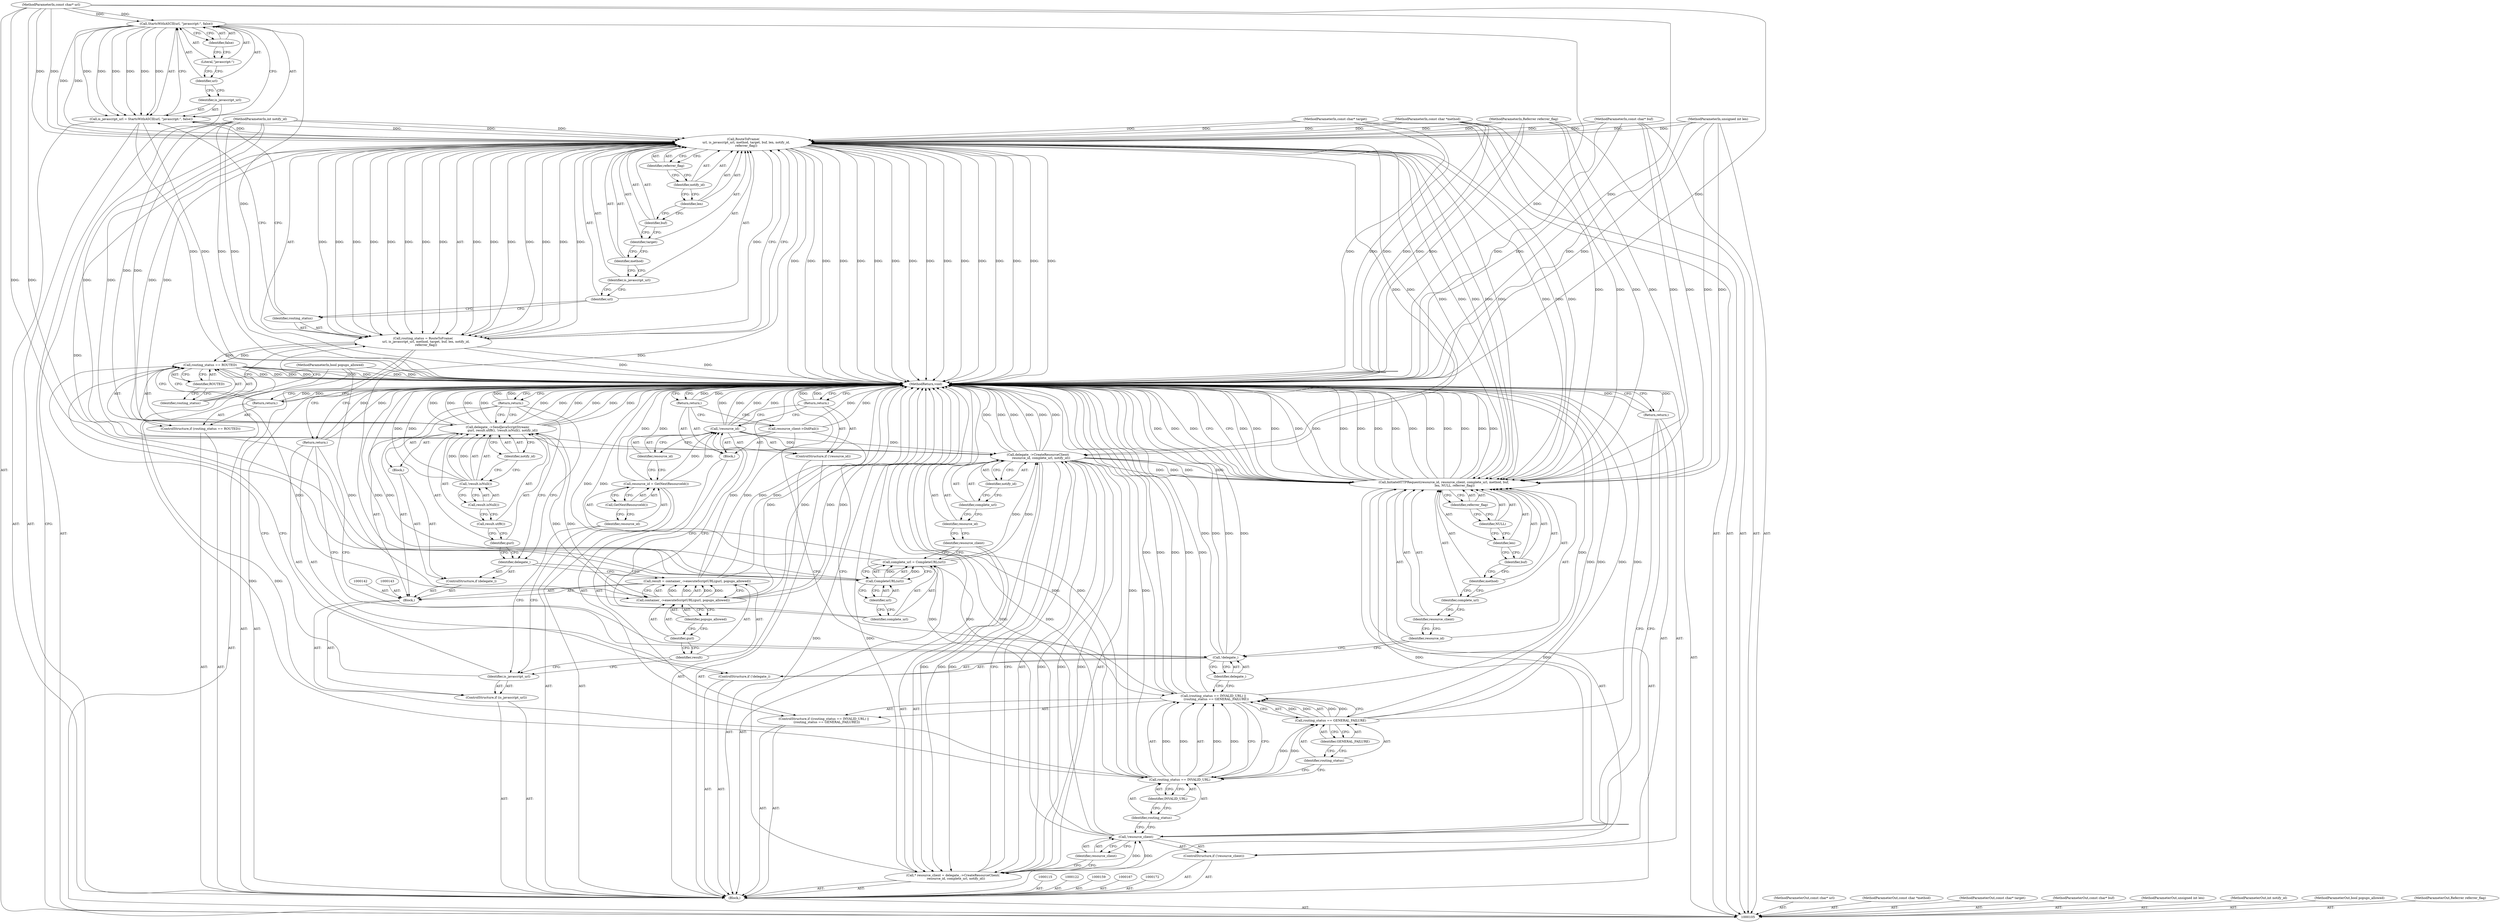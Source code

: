 digraph "0_Chrome_ea3d1d84be3d6f97bf50e76511c9e26af6895533_38" {
"1000118" [label="(Call,StartsWithASCII(url, \"javascript:\", false))"];
"1000119" [label="(Identifier,url)"];
"1000120" [label="(Literal,\"javascript:\")"];
"1000121" [label="(Identifier,false)"];
"1000116" [label="(Call,is_javascript_url = StartsWithASCII(url, \"javascript:\", false))"];
"1000117" [label="(Identifier,is_javascript_url)"];
"1000123" [label="(Call,routing_status = RouteToFrame(\n      url, is_javascript_url, method, target, buf, len, notify_id,\n      referrer_flag))"];
"1000124" [label="(Identifier,routing_status)"];
"1000125" [label="(Call,RouteToFrame(\n      url, is_javascript_url, method, target, buf, len, notify_id,\n      referrer_flag))"];
"1000127" [label="(Identifier,is_javascript_url)"];
"1000128" [label="(Identifier,method)"];
"1000129" [label="(Identifier,target)"];
"1000130" [label="(Identifier,buf)"];
"1000131" [label="(Identifier,len)"];
"1000132" [label="(Identifier,notify_id)"];
"1000126" [label="(Identifier,url)"];
"1000133" [label="(Identifier,referrer_flag)"];
"1000137" [label="(Identifier,ROUTED)"];
"1000134" [label="(ControlStructure,if (routing_status == ROUTED))"];
"1000135" [label="(Call,routing_status == ROUTED)"];
"1000136" [label="(Identifier,routing_status)"];
"1000138" [label="(Return,return;)"];
"1000139" [label="(ControlStructure,if (is_javascript_url))"];
"1000140" [label="(Identifier,is_javascript_url)"];
"1000144" [label="(Call,result = container_->executeScriptURL(gurl, popups_allowed))"];
"1000145" [label="(Identifier,result)"];
"1000146" [label="(Call,container_->executeScriptURL(gurl, popups_allowed))"];
"1000141" [label="(Block,)"];
"1000147" [label="(Identifier,gurl)"];
"1000148" [label="(Identifier,popups_allowed)"];
"1000207" [label="(MethodReturn,void)"];
"1000106" [label="(MethodParameterIn,const char* url)"];
"1000303" [label="(MethodParameterOut,const char* url)"];
"1000151" [label="(Block,)"];
"1000149" [label="(ControlStructure,if (delegate_))"];
"1000150" [label="(Identifier,delegate_)"];
"1000152" [label="(Call,delegate_->SendJavaScriptStream(\n          gurl, result.utf8(), !result.isNull(), notify_id))"];
"1000153" [label="(Identifier,gurl)"];
"1000154" [label="(Call,result.utf8())"];
"1000155" [label="(Call,!result.isNull())"];
"1000156" [label="(Call,result.isNull())"];
"1000157" [label="(Identifier,notify_id)"];
"1000158" [label="(Return,return;)"];
"1000160" [label="(Call,resource_id = GetNextResourceId())"];
"1000161" [label="(Identifier,resource_id)"];
"1000162" [label="(Call,GetNextResourceId())"];
"1000107" [label="(MethodParameterIn,const char *method)"];
"1000304" [label="(MethodParameterOut,const char *method)"];
"1000163" [label="(ControlStructure,if (!resource_id))"];
"1000164" [label="(Call,!resource_id)"];
"1000165" [label="(Identifier,resource_id)"];
"1000166" [label="(Return,return;)"];
"1000170" [label="(Call,CompleteURL(url))"];
"1000171" [label="(Identifier,url)"];
"1000168" [label="(Call,complete_url = CompleteURL(url))"];
"1000169" [label="(Identifier,complete_url)"];
"1000173" [label="(Call,* resource_client = delegate_->CreateResourceClient(\n      resource_id, complete_url, notify_id))"];
"1000174" [label="(Identifier,resource_client)"];
"1000175" [label="(Call,delegate_->CreateResourceClient(\n      resource_id, complete_url, notify_id))"];
"1000177" [label="(Identifier,complete_url)"];
"1000178" [label="(Identifier,notify_id)"];
"1000176" [label="(Identifier,resource_id)"];
"1000179" [label="(ControlStructure,if (!resource_client))"];
"1000180" [label="(Call,!resource_client)"];
"1000181" [label="(Identifier,resource_client)"];
"1000182" [label="(Return,return;)"];
"1000108" [label="(MethodParameterIn,const char* target)"];
"1000305" [label="(MethodParameterOut,const char* target)"];
"1000183" [label="(ControlStructure,if ((routing_status == INVALID_URL) ||\n      (routing_status == GENERAL_FAILURE)))"];
"1000187" [label="(Identifier,INVALID_URL)"];
"1000184" [label="(Call,(routing_status == INVALID_URL) ||\n      (routing_status == GENERAL_FAILURE))"];
"1000185" [label="(Call,routing_status == INVALID_URL)"];
"1000186" [label="(Identifier,routing_status)"];
"1000190" [label="(Identifier,GENERAL_FAILURE)"];
"1000191" [label="(Block,)"];
"1000188" [label="(Call,routing_status == GENERAL_FAILURE)"];
"1000189" [label="(Identifier,routing_status)"];
"1000192" [label="(Call,resource_client->DidFail())"];
"1000193" [label="(Return,return;)"];
"1000109" [label="(MethodParameterIn,const char* buf)"];
"1000306" [label="(MethodParameterOut,const char* buf)"];
"1000194" [label="(ControlStructure,if (!delegate_))"];
"1000195" [label="(Call,!delegate_)"];
"1000196" [label="(Identifier,delegate_)"];
"1000197" [label="(Return,return;)"];
"1000198" [label="(Call,InitiateHTTPRequest(resource_id, resource_client, complete_url, method, buf,\n                      len, NULL, referrer_flag))"];
"1000199" [label="(Identifier,resource_id)"];
"1000200" [label="(Identifier,resource_client)"];
"1000201" [label="(Identifier,complete_url)"];
"1000202" [label="(Identifier,method)"];
"1000203" [label="(Identifier,buf)"];
"1000204" [label="(Identifier,len)"];
"1000205" [label="(Identifier,NULL)"];
"1000206" [label="(Identifier,referrer_flag)"];
"1000110" [label="(MethodParameterIn,unsigned int len)"];
"1000307" [label="(MethodParameterOut,unsigned int len)"];
"1000111" [label="(MethodParameterIn,int notify_id)"];
"1000308" [label="(MethodParameterOut,int notify_id)"];
"1000112" [label="(MethodParameterIn,bool popups_allowed)"];
"1000309" [label="(MethodParameterOut,bool popups_allowed)"];
"1000113" [label="(MethodParameterIn,Referrer referrer_flag)"];
"1000310" [label="(MethodParameterOut,Referrer referrer_flag)"];
"1000114" [label="(Block,)"];
"1000118" -> "1000116"  [label="AST: "];
"1000118" -> "1000121"  [label="CFG: "];
"1000119" -> "1000118"  [label="AST: "];
"1000120" -> "1000118"  [label="AST: "];
"1000121" -> "1000118"  [label="AST: "];
"1000116" -> "1000118"  [label="CFG: "];
"1000118" -> "1000207"  [label="DDG: "];
"1000118" -> "1000116"  [label="DDG: "];
"1000118" -> "1000116"  [label="DDG: "];
"1000118" -> "1000116"  [label="DDG: "];
"1000106" -> "1000118"  [label="DDG: "];
"1000118" -> "1000125"  [label="DDG: "];
"1000119" -> "1000118"  [label="AST: "];
"1000119" -> "1000117"  [label="CFG: "];
"1000120" -> "1000119"  [label="CFG: "];
"1000120" -> "1000118"  [label="AST: "];
"1000120" -> "1000119"  [label="CFG: "];
"1000121" -> "1000120"  [label="CFG: "];
"1000121" -> "1000118"  [label="AST: "];
"1000121" -> "1000120"  [label="CFG: "];
"1000118" -> "1000121"  [label="CFG: "];
"1000116" -> "1000114"  [label="AST: "];
"1000116" -> "1000118"  [label="CFG: "];
"1000117" -> "1000116"  [label="AST: "];
"1000118" -> "1000116"  [label="AST: "];
"1000124" -> "1000116"  [label="CFG: "];
"1000116" -> "1000207"  [label="DDG: "];
"1000118" -> "1000116"  [label="DDG: "];
"1000118" -> "1000116"  [label="DDG: "];
"1000118" -> "1000116"  [label="DDG: "];
"1000116" -> "1000125"  [label="DDG: "];
"1000117" -> "1000116"  [label="AST: "];
"1000117" -> "1000105"  [label="CFG: "];
"1000119" -> "1000117"  [label="CFG: "];
"1000123" -> "1000114"  [label="AST: "];
"1000123" -> "1000125"  [label="CFG: "];
"1000124" -> "1000123"  [label="AST: "];
"1000125" -> "1000123"  [label="AST: "];
"1000136" -> "1000123"  [label="CFG: "];
"1000123" -> "1000207"  [label="DDG: "];
"1000125" -> "1000123"  [label="DDG: "];
"1000125" -> "1000123"  [label="DDG: "];
"1000125" -> "1000123"  [label="DDG: "];
"1000125" -> "1000123"  [label="DDG: "];
"1000125" -> "1000123"  [label="DDG: "];
"1000125" -> "1000123"  [label="DDG: "];
"1000125" -> "1000123"  [label="DDG: "];
"1000125" -> "1000123"  [label="DDG: "];
"1000123" -> "1000135"  [label="DDG: "];
"1000124" -> "1000123"  [label="AST: "];
"1000124" -> "1000116"  [label="CFG: "];
"1000126" -> "1000124"  [label="CFG: "];
"1000125" -> "1000123"  [label="AST: "];
"1000125" -> "1000133"  [label="CFG: "];
"1000126" -> "1000125"  [label="AST: "];
"1000127" -> "1000125"  [label="AST: "];
"1000128" -> "1000125"  [label="AST: "];
"1000129" -> "1000125"  [label="AST: "];
"1000130" -> "1000125"  [label="AST: "];
"1000131" -> "1000125"  [label="AST: "];
"1000132" -> "1000125"  [label="AST: "];
"1000133" -> "1000125"  [label="AST: "];
"1000123" -> "1000125"  [label="CFG: "];
"1000125" -> "1000207"  [label="DDG: "];
"1000125" -> "1000207"  [label="DDG: "];
"1000125" -> "1000207"  [label="DDG: "];
"1000125" -> "1000207"  [label="DDG: "];
"1000125" -> "1000207"  [label="DDG: "];
"1000125" -> "1000207"  [label="DDG: "];
"1000125" -> "1000207"  [label="DDG: "];
"1000125" -> "1000207"  [label="DDG: "];
"1000125" -> "1000123"  [label="DDG: "];
"1000125" -> "1000123"  [label="DDG: "];
"1000125" -> "1000123"  [label="DDG: "];
"1000125" -> "1000123"  [label="DDG: "];
"1000125" -> "1000123"  [label="DDG: "];
"1000125" -> "1000123"  [label="DDG: "];
"1000125" -> "1000123"  [label="DDG: "];
"1000125" -> "1000123"  [label="DDG: "];
"1000118" -> "1000125"  [label="DDG: "];
"1000106" -> "1000125"  [label="DDG: "];
"1000116" -> "1000125"  [label="DDG: "];
"1000107" -> "1000125"  [label="DDG: "];
"1000108" -> "1000125"  [label="DDG: "];
"1000109" -> "1000125"  [label="DDG: "];
"1000110" -> "1000125"  [label="DDG: "];
"1000111" -> "1000125"  [label="DDG: "];
"1000113" -> "1000125"  [label="DDG: "];
"1000125" -> "1000152"  [label="DDG: "];
"1000125" -> "1000170"  [label="DDG: "];
"1000125" -> "1000175"  [label="DDG: "];
"1000125" -> "1000198"  [label="DDG: "];
"1000125" -> "1000198"  [label="DDG: "];
"1000125" -> "1000198"  [label="DDG: "];
"1000125" -> "1000198"  [label="DDG: "];
"1000127" -> "1000125"  [label="AST: "];
"1000127" -> "1000126"  [label="CFG: "];
"1000128" -> "1000127"  [label="CFG: "];
"1000128" -> "1000125"  [label="AST: "];
"1000128" -> "1000127"  [label="CFG: "];
"1000129" -> "1000128"  [label="CFG: "];
"1000129" -> "1000125"  [label="AST: "];
"1000129" -> "1000128"  [label="CFG: "];
"1000130" -> "1000129"  [label="CFG: "];
"1000130" -> "1000125"  [label="AST: "];
"1000130" -> "1000129"  [label="CFG: "];
"1000131" -> "1000130"  [label="CFG: "];
"1000131" -> "1000125"  [label="AST: "];
"1000131" -> "1000130"  [label="CFG: "];
"1000132" -> "1000131"  [label="CFG: "];
"1000132" -> "1000125"  [label="AST: "];
"1000132" -> "1000131"  [label="CFG: "];
"1000133" -> "1000132"  [label="CFG: "];
"1000126" -> "1000125"  [label="AST: "];
"1000126" -> "1000124"  [label="CFG: "];
"1000127" -> "1000126"  [label="CFG: "];
"1000133" -> "1000125"  [label="AST: "];
"1000133" -> "1000132"  [label="CFG: "];
"1000125" -> "1000133"  [label="CFG: "];
"1000137" -> "1000135"  [label="AST: "];
"1000137" -> "1000136"  [label="CFG: "];
"1000135" -> "1000137"  [label="CFG: "];
"1000134" -> "1000114"  [label="AST: "];
"1000135" -> "1000134"  [label="AST: "];
"1000138" -> "1000134"  [label="AST: "];
"1000135" -> "1000134"  [label="AST: "];
"1000135" -> "1000137"  [label="CFG: "];
"1000136" -> "1000135"  [label="AST: "];
"1000137" -> "1000135"  [label="AST: "];
"1000138" -> "1000135"  [label="CFG: "];
"1000140" -> "1000135"  [label="CFG: "];
"1000135" -> "1000207"  [label="DDG: "];
"1000135" -> "1000207"  [label="DDG: "];
"1000135" -> "1000207"  [label="DDG: "];
"1000123" -> "1000135"  [label="DDG: "];
"1000135" -> "1000185"  [label="DDG: "];
"1000136" -> "1000135"  [label="AST: "];
"1000136" -> "1000123"  [label="CFG: "];
"1000137" -> "1000136"  [label="CFG: "];
"1000138" -> "1000134"  [label="AST: "];
"1000138" -> "1000135"  [label="CFG: "];
"1000207" -> "1000138"  [label="CFG: "];
"1000138" -> "1000207"  [label="DDG: "];
"1000139" -> "1000114"  [label="AST: "];
"1000140" -> "1000139"  [label="AST: "];
"1000141" -> "1000139"  [label="AST: "];
"1000140" -> "1000139"  [label="AST: "];
"1000140" -> "1000135"  [label="CFG: "];
"1000145" -> "1000140"  [label="CFG: "];
"1000161" -> "1000140"  [label="CFG: "];
"1000144" -> "1000141"  [label="AST: "];
"1000144" -> "1000146"  [label="CFG: "];
"1000145" -> "1000144"  [label="AST: "];
"1000146" -> "1000144"  [label="AST: "];
"1000150" -> "1000144"  [label="CFG: "];
"1000144" -> "1000207"  [label="DDG: "];
"1000144" -> "1000207"  [label="DDG: "];
"1000146" -> "1000144"  [label="DDG: "];
"1000146" -> "1000144"  [label="DDG: "];
"1000145" -> "1000144"  [label="AST: "];
"1000145" -> "1000140"  [label="CFG: "];
"1000147" -> "1000145"  [label="CFG: "];
"1000146" -> "1000144"  [label="AST: "];
"1000146" -> "1000148"  [label="CFG: "];
"1000147" -> "1000146"  [label="AST: "];
"1000148" -> "1000146"  [label="AST: "];
"1000144" -> "1000146"  [label="CFG: "];
"1000146" -> "1000207"  [label="DDG: "];
"1000146" -> "1000207"  [label="DDG: "];
"1000146" -> "1000144"  [label="DDG: "];
"1000146" -> "1000144"  [label="DDG: "];
"1000112" -> "1000146"  [label="DDG: "];
"1000146" -> "1000152"  [label="DDG: "];
"1000141" -> "1000139"  [label="AST: "];
"1000142" -> "1000141"  [label="AST: "];
"1000143" -> "1000141"  [label="AST: "];
"1000144" -> "1000141"  [label="AST: "];
"1000149" -> "1000141"  [label="AST: "];
"1000158" -> "1000141"  [label="AST: "];
"1000147" -> "1000146"  [label="AST: "];
"1000147" -> "1000145"  [label="CFG: "];
"1000148" -> "1000147"  [label="CFG: "];
"1000148" -> "1000146"  [label="AST: "];
"1000148" -> "1000147"  [label="CFG: "];
"1000146" -> "1000148"  [label="CFG: "];
"1000207" -> "1000105"  [label="AST: "];
"1000207" -> "1000138"  [label="CFG: "];
"1000207" -> "1000158"  [label="CFG: "];
"1000207" -> "1000166"  [label="CFG: "];
"1000207" -> "1000182"  [label="CFG: "];
"1000207" -> "1000193"  [label="CFG: "];
"1000207" -> "1000197"  [label="CFG: "];
"1000207" -> "1000198"  [label="CFG: "];
"1000197" -> "1000207"  [label="DDG: "];
"1000158" -> "1000207"  [label="DDG: "];
"1000166" -> "1000207"  [label="DDG: "];
"1000138" -> "1000207"  [label="DDG: "];
"1000185" -> "1000207"  [label="DDG: "];
"1000185" -> "1000207"  [label="DDG: "];
"1000108" -> "1000207"  [label="DDG: "];
"1000184" -> "1000207"  [label="DDG: "];
"1000184" -> "1000207"  [label="DDG: "];
"1000184" -> "1000207"  [label="DDG: "];
"1000107" -> "1000207"  [label="DDG: "];
"1000188" -> "1000207"  [label="DDG: "];
"1000188" -> "1000207"  [label="DDG: "];
"1000180" -> "1000207"  [label="DDG: "];
"1000180" -> "1000207"  [label="DDG: "];
"1000116" -> "1000207"  [label="DDG: "];
"1000152" -> "1000207"  [label="DDG: "];
"1000152" -> "1000207"  [label="DDG: "];
"1000152" -> "1000207"  [label="DDG: "];
"1000152" -> "1000207"  [label="DDG: "];
"1000152" -> "1000207"  [label="DDG: "];
"1000198" -> "1000207"  [label="DDG: "];
"1000198" -> "1000207"  [label="DDG: "];
"1000198" -> "1000207"  [label="DDG: "];
"1000198" -> "1000207"  [label="DDG: "];
"1000198" -> "1000207"  [label="DDG: "];
"1000198" -> "1000207"  [label="DDG: "];
"1000198" -> "1000207"  [label="DDG: "];
"1000198" -> "1000207"  [label="DDG: "];
"1000198" -> "1000207"  [label="DDG: "];
"1000175" -> "1000207"  [label="DDG: "];
"1000175" -> "1000207"  [label="DDG: "];
"1000175" -> "1000207"  [label="DDG: "];
"1000125" -> "1000207"  [label="DDG: "];
"1000125" -> "1000207"  [label="DDG: "];
"1000125" -> "1000207"  [label="DDG: "];
"1000125" -> "1000207"  [label="DDG: "];
"1000125" -> "1000207"  [label="DDG: "];
"1000125" -> "1000207"  [label="DDG: "];
"1000125" -> "1000207"  [label="DDG: "];
"1000125" -> "1000207"  [label="DDG: "];
"1000164" -> "1000207"  [label="DDG: "];
"1000164" -> "1000207"  [label="DDG: "];
"1000123" -> "1000207"  [label="DDG: "];
"1000195" -> "1000207"  [label="DDG: "];
"1000195" -> "1000207"  [label="DDG: "];
"1000118" -> "1000207"  [label="DDG: "];
"1000146" -> "1000207"  [label="DDG: "];
"1000146" -> "1000207"  [label="DDG: "];
"1000112" -> "1000207"  [label="DDG: "];
"1000135" -> "1000207"  [label="DDG: "];
"1000135" -> "1000207"  [label="DDG: "];
"1000135" -> "1000207"  [label="DDG: "];
"1000113" -> "1000207"  [label="DDG: "];
"1000110" -> "1000207"  [label="DDG: "];
"1000144" -> "1000207"  [label="DDG: "];
"1000144" -> "1000207"  [label="DDG: "];
"1000170" -> "1000207"  [label="DDG: "];
"1000168" -> "1000207"  [label="DDG: "];
"1000155" -> "1000207"  [label="DDG: "];
"1000160" -> "1000207"  [label="DDG: "];
"1000111" -> "1000207"  [label="DDG: "];
"1000192" -> "1000207"  [label="DDG: "];
"1000106" -> "1000207"  [label="DDG: "];
"1000173" -> "1000207"  [label="DDG: "];
"1000109" -> "1000207"  [label="DDG: "];
"1000182" -> "1000207"  [label="DDG: "];
"1000193" -> "1000207"  [label="DDG: "];
"1000106" -> "1000105"  [label="AST: "];
"1000106" -> "1000207"  [label="DDG: "];
"1000106" -> "1000118"  [label="DDG: "];
"1000106" -> "1000125"  [label="DDG: "];
"1000106" -> "1000170"  [label="DDG: "];
"1000303" -> "1000105"  [label="AST: "];
"1000151" -> "1000149"  [label="AST: "];
"1000152" -> "1000151"  [label="AST: "];
"1000149" -> "1000141"  [label="AST: "];
"1000150" -> "1000149"  [label="AST: "];
"1000151" -> "1000149"  [label="AST: "];
"1000150" -> "1000149"  [label="AST: "];
"1000150" -> "1000144"  [label="CFG: "];
"1000153" -> "1000150"  [label="CFG: "];
"1000158" -> "1000150"  [label="CFG: "];
"1000152" -> "1000151"  [label="AST: "];
"1000152" -> "1000157"  [label="CFG: "];
"1000153" -> "1000152"  [label="AST: "];
"1000154" -> "1000152"  [label="AST: "];
"1000155" -> "1000152"  [label="AST: "];
"1000157" -> "1000152"  [label="AST: "];
"1000158" -> "1000152"  [label="CFG: "];
"1000152" -> "1000207"  [label="DDG: "];
"1000152" -> "1000207"  [label="DDG: "];
"1000152" -> "1000207"  [label="DDG: "];
"1000152" -> "1000207"  [label="DDG: "];
"1000152" -> "1000207"  [label="DDG: "];
"1000146" -> "1000152"  [label="DDG: "];
"1000155" -> "1000152"  [label="DDG: "];
"1000125" -> "1000152"  [label="DDG: "];
"1000111" -> "1000152"  [label="DDG: "];
"1000153" -> "1000152"  [label="AST: "];
"1000153" -> "1000150"  [label="CFG: "];
"1000154" -> "1000153"  [label="CFG: "];
"1000154" -> "1000152"  [label="AST: "];
"1000154" -> "1000153"  [label="CFG: "];
"1000156" -> "1000154"  [label="CFG: "];
"1000155" -> "1000152"  [label="AST: "];
"1000155" -> "1000156"  [label="CFG: "];
"1000156" -> "1000155"  [label="AST: "];
"1000157" -> "1000155"  [label="CFG: "];
"1000155" -> "1000207"  [label="DDG: "];
"1000155" -> "1000152"  [label="DDG: "];
"1000156" -> "1000155"  [label="AST: "];
"1000156" -> "1000154"  [label="CFG: "];
"1000155" -> "1000156"  [label="CFG: "];
"1000157" -> "1000152"  [label="AST: "];
"1000157" -> "1000155"  [label="CFG: "];
"1000152" -> "1000157"  [label="CFG: "];
"1000158" -> "1000141"  [label="AST: "];
"1000158" -> "1000152"  [label="CFG: "];
"1000158" -> "1000150"  [label="CFG: "];
"1000207" -> "1000158"  [label="CFG: "];
"1000158" -> "1000207"  [label="DDG: "];
"1000160" -> "1000114"  [label="AST: "];
"1000160" -> "1000162"  [label="CFG: "];
"1000161" -> "1000160"  [label="AST: "];
"1000162" -> "1000160"  [label="AST: "];
"1000165" -> "1000160"  [label="CFG: "];
"1000160" -> "1000207"  [label="DDG: "];
"1000160" -> "1000164"  [label="DDG: "];
"1000161" -> "1000160"  [label="AST: "];
"1000161" -> "1000140"  [label="CFG: "];
"1000162" -> "1000161"  [label="CFG: "];
"1000162" -> "1000160"  [label="AST: "];
"1000162" -> "1000161"  [label="CFG: "];
"1000160" -> "1000162"  [label="CFG: "];
"1000107" -> "1000105"  [label="AST: "];
"1000107" -> "1000207"  [label="DDG: "];
"1000107" -> "1000125"  [label="DDG: "];
"1000107" -> "1000198"  [label="DDG: "];
"1000304" -> "1000105"  [label="AST: "];
"1000163" -> "1000114"  [label="AST: "];
"1000164" -> "1000163"  [label="AST: "];
"1000166" -> "1000163"  [label="AST: "];
"1000164" -> "1000163"  [label="AST: "];
"1000164" -> "1000165"  [label="CFG: "];
"1000165" -> "1000164"  [label="AST: "];
"1000166" -> "1000164"  [label="CFG: "];
"1000169" -> "1000164"  [label="CFG: "];
"1000164" -> "1000207"  [label="DDG: "];
"1000164" -> "1000207"  [label="DDG: "];
"1000160" -> "1000164"  [label="DDG: "];
"1000164" -> "1000175"  [label="DDG: "];
"1000165" -> "1000164"  [label="AST: "];
"1000165" -> "1000160"  [label="CFG: "];
"1000164" -> "1000165"  [label="CFG: "];
"1000166" -> "1000163"  [label="AST: "];
"1000166" -> "1000164"  [label="CFG: "];
"1000207" -> "1000166"  [label="CFG: "];
"1000166" -> "1000207"  [label="DDG: "];
"1000170" -> "1000168"  [label="AST: "];
"1000170" -> "1000171"  [label="CFG: "];
"1000171" -> "1000170"  [label="AST: "];
"1000168" -> "1000170"  [label="CFG: "];
"1000170" -> "1000207"  [label="DDG: "];
"1000170" -> "1000168"  [label="DDG: "];
"1000125" -> "1000170"  [label="DDG: "];
"1000106" -> "1000170"  [label="DDG: "];
"1000171" -> "1000170"  [label="AST: "];
"1000171" -> "1000169"  [label="CFG: "];
"1000170" -> "1000171"  [label="CFG: "];
"1000168" -> "1000114"  [label="AST: "];
"1000168" -> "1000170"  [label="CFG: "];
"1000169" -> "1000168"  [label="AST: "];
"1000170" -> "1000168"  [label="AST: "];
"1000174" -> "1000168"  [label="CFG: "];
"1000168" -> "1000207"  [label="DDG: "];
"1000170" -> "1000168"  [label="DDG: "];
"1000168" -> "1000175"  [label="DDG: "];
"1000169" -> "1000168"  [label="AST: "];
"1000169" -> "1000164"  [label="CFG: "];
"1000171" -> "1000169"  [label="CFG: "];
"1000173" -> "1000114"  [label="AST: "];
"1000173" -> "1000175"  [label="CFG: "];
"1000174" -> "1000173"  [label="AST: "];
"1000175" -> "1000173"  [label="AST: "];
"1000181" -> "1000173"  [label="CFG: "];
"1000173" -> "1000207"  [label="DDG: "];
"1000175" -> "1000173"  [label="DDG: "];
"1000175" -> "1000173"  [label="DDG: "];
"1000175" -> "1000173"  [label="DDG: "];
"1000173" -> "1000180"  [label="DDG: "];
"1000174" -> "1000173"  [label="AST: "];
"1000174" -> "1000168"  [label="CFG: "];
"1000176" -> "1000174"  [label="CFG: "];
"1000175" -> "1000173"  [label="AST: "];
"1000175" -> "1000178"  [label="CFG: "];
"1000176" -> "1000175"  [label="AST: "];
"1000177" -> "1000175"  [label="AST: "];
"1000178" -> "1000175"  [label="AST: "];
"1000173" -> "1000175"  [label="CFG: "];
"1000175" -> "1000207"  [label="DDG: "];
"1000175" -> "1000207"  [label="DDG: "];
"1000175" -> "1000207"  [label="DDG: "];
"1000175" -> "1000173"  [label="DDG: "];
"1000175" -> "1000173"  [label="DDG: "];
"1000175" -> "1000173"  [label="DDG: "];
"1000164" -> "1000175"  [label="DDG: "];
"1000168" -> "1000175"  [label="DDG: "];
"1000125" -> "1000175"  [label="DDG: "];
"1000111" -> "1000175"  [label="DDG: "];
"1000175" -> "1000198"  [label="DDG: "];
"1000175" -> "1000198"  [label="DDG: "];
"1000177" -> "1000175"  [label="AST: "];
"1000177" -> "1000176"  [label="CFG: "];
"1000178" -> "1000177"  [label="CFG: "];
"1000178" -> "1000175"  [label="AST: "];
"1000178" -> "1000177"  [label="CFG: "];
"1000175" -> "1000178"  [label="CFG: "];
"1000176" -> "1000175"  [label="AST: "];
"1000176" -> "1000174"  [label="CFG: "];
"1000177" -> "1000176"  [label="CFG: "];
"1000179" -> "1000114"  [label="AST: "];
"1000180" -> "1000179"  [label="AST: "];
"1000182" -> "1000179"  [label="AST: "];
"1000180" -> "1000179"  [label="AST: "];
"1000180" -> "1000181"  [label="CFG: "];
"1000181" -> "1000180"  [label="AST: "];
"1000182" -> "1000180"  [label="CFG: "];
"1000186" -> "1000180"  [label="CFG: "];
"1000180" -> "1000207"  [label="DDG: "];
"1000180" -> "1000207"  [label="DDG: "];
"1000173" -> "1000180"  [label="DDG: "];
"1000180" -> "1000198"  [label="DDG: "];
"1000181" -> "1000180"  [label="AST: "];
"1000181" -> "1000173"  [label="CFG: "];
"1000180" -> "1000181"  [label="CFG: "];
"1000182" -> "1000179"  [label="AST: "];
"1000182" -> "1000180"  [label="CFG: "];
"1000207" -> "1000182"  [label="CFG: "];
"1000182" -> "1000207"  [label="DDG: "];
"1000108" -> "1000105"  [label="AST: "];
"1000108" -> "1000207"  [label="DDG: "];
"1000108" -> "1000125"  [label="DDG: "];
"1000305" -> "1000105"  [label="AST: "];
"1000183" -> "1000114"  [label="AST: "];
"1000184" -> "1000183"  [label="AST: "];
"1000191" -> "1000183"  [label="AST: "];
"1000187" -> "1000185"  [label="AST: "];
"1000187" -> "1000186"  [label="CFG: "];
"1000185" -> "1000187"  [label="CFG: "];
"1000184" -> "1000183"  [label="AST: "];
"1000184" -> "1000185"  [label="CFG: "];
"1000184" -> "1000188"  [label="CFG: "];
"1000185" -> "1000184"  [label="AST: "];
"1000188" -> "1000184"  [label="AST: "];
"1000192" -> "1000184"  [label="CFG: "];
"1000196" -> "1000184"  [label="CFG: "];
"1000184" -> "1000207"  [label="DDG: "];
"1000184" -> "1000207"  [label="DDG: "];
"1000184" -> "1000207"  [label="DDG: "];
"1000185" -> "1000184"  [label="DDG: "];
"1000185" -> "1000184"  [label="DDG: "];
"1000188" -> "1000184"  [label="DDG: "];
"1000188" -> "1000184"  [label="DDG: "];
"1000185" -> "1000184"  [label="AST: "];
"1000185" -> "1000187"  [label="CFG: "];
"1000186" -> "1000185"  [label="AST: "];
"1000187" -> "1000185"  [label="AST: "];
"1000189" -> "1000185"  [label="CFG: "];
"1000184" -> "1000185"  [label="CFG: "];
"1000185" -> "1000207"  [label="DDG: "];
"1000185" -> "1000207"  [label="DDG: "];
"1000185" -> "1000184"  [label="DDG: "];
"1000185" -> "1000184"  [label="DDG: "];
"1000135" -> "1000185"  [label="DDG: "];
"1000185" -> "1000188"  [label="DDG: "];
"1000186" -> "1000185"  [label="AST: "];
"1000186" -> "1000180"  [label="CFG: "];
"1000187" -> "1000186"  [label="CFG: "];
"1000190" -> "1000188"  [label="AST: "];
"1000190" -> "1000189"  [label="CFG: "];
"1000188" -> "1000190"  [label="CFG: "];
"1000191" -> "1000183"  [label="AST: "];
"1000192" -> "1000191"  [label="AST: "];
"1000193" -> "1000191"  [label="AST: "];
"1000188" -> "1000184"  [label="AST: "];
"1000188" -> "1000190"  [label="CFG: "];
"1000189" -> "1000188"  [label="AST: "];
"1000190" -> "1000188"  [label="AST: "];
"1000184" -> "1000188"  [label="CFG: "];
"1000188" -> "1000207"  [label="DDG: "];
"1000188" -> "1000207"  [label="DDG: "];
"1000188" -> "1000184"  [label="DDG: "];
"1000188" -> "1000184"  [label="DDG: "];
"1000185" -> "1000188"  [label="DDG: "];
"1000189" -> "1000188"  [label="AST: "];
"1000189" -> "1000185"  [label="CFG: "];
"1000190" -> "1000189"  [label="CFG: "];
"1000192" -> "1000191"  [label="AST: "];
"1000192" -> "1000184"  [label="CFG: "];
"1000193" -> "1000192"  [label="CFG: "];
"1000192" -> "1000207"  [label="DDG: "];
"1000193" -> "1000191"  [label="AST: "];
"1000193" -> "1000192"  [label="CFG: "];
"1000207" -> "1000193"  [label="CFG: "];
"1000193" -> "1000207"  [label="DDG: "];
"1000109" -> "1000105"  [label="AST: "];
"1000109" -> "1000207"  [label="DDG: "];
"1000109" -> "1000125"  [label="DDG: "];
"1000109" -> "1000198"  [label="DDG: "];
"1000306" -> "1000105"  [label="AST: "];
"1000194" -> "1000114"  [label="AST: "];
"1000195" -> "1000194"  [label="AST: "];
"1000197" -> "1000194"  [label="AST: "];
"1000195" -> "1000194"  [label="AST: "];
"1000195" -> "1000196"  [label="CFG: "];
"1000196" -> "1000195"  [label="AST: "];
"1000197" -> "1000195"  [label="CFG: "];
"1000199" -> "1000195"  [label="CFG: "];
"1000195" -> "1000207"  [label="DDG: "];
"1000195" -> "1000207"  [label="DDG: "];
"1000196" -> "1000195"  [label="AST: "];
"1000196" -> "1000184"  [label="CFG: "];
"1000195" -> "1000196"  [label="CFG: "];
"1000197" -> "1000194"  [label="AST: "];
"1000197" -> "1000195"  [label="CFG: "];
"1000207" -> "1000197"  [label="CFG: "];
"1000197" -> "1000207"  [label="DDG: "];
"1000198" -> "1000114"  [label="AST: "];
"1000198" -> "1000206"  [label="CFG: "];
"1000199" -> "1000198"  [label="AST: "];
"1000200" -> "1000198"  [label="AST: "];
"1000201" -> "1000198"  [label="AST: "];
"1000202" -> "1000198"  [label="AST: "];
"1000203" -> "1000198"  [label="AST: "];
"1000204" -> "1000198"  [label="AST: "];
"1000205" -> "1000198"  [label="AST: "];
"1000206" -> "1000198"  [label="AST: "];
"1000207" -> "1000198"  [label="CFG: "];
"1000198" -> "1000207"  [label="DDG: "];
"1000198" -> "1000207"  [label="DDG: "];
"1000198" -> "1000207"  [label="DDG: "];
"1000198" -> "1000207"  [label="DDG: "];
"1000198" -> "1000207"  [label="DDG: "];
"1000198" -> "1000207"  [label="DDG: "];
"1000198" -> "1000207"  [label="DDG: "];
"1000198" -> "1000207"  [label="DDG: "];
"1000198" -> "1000207"  [label="DDG: "];
"1000175" -> "1000198"  [label="DDG: "];
"1000175" -> "1000198"  [label="DDG: "];
"1000180" -> "1000198"  [label="DDG: "];
"1000125" -> "1000198"  [label="DDG: "];
"1000125" -> "1000198"  [label="DDG: "];
"1000125" -> "1000198"  [label="DDG: "];
"1000125" -> "1000198"  [label="DDG: "];
"1000107" -> "1000198"  [label="DDG: "];
"1000109" -> "1000198"  [label="DDG: "];
"1000110" -> "1000198"  [label="DDG: "];
"1000113" -> "1000198"  [label="DDG: "];
"1000199" -> "1000198"  [label="AST: "];
"1000199" -> "1000195"  [label="CFG: "];
"1000200" -> "1000199"  [label="CFG: "];
"1000200" -> "1000198"  [label="AST: "];
"1000200" -> "1000199"  [label="CFG: "];
"1000201" -> "1000200"  [label="CFG: "];
"1000201" -> "1000198"  [label="AST: "];
"1000201" -> "1000200"  [label="CFG: "];
"1000202" -> "1000201"  [label="CFG: "];
"1000202" -> "1000198"  [label="AST: "];
"1000202" -> "1000201"  [label="CFG: "];
"1000203" -> "1000202"  [label="CFG: "];
"1000203" -> "1000198"  [label="AST: "];
"1000203" -> "1000202"  [label="CFG: "];
"1000204" -> "1000203"  [label="CFG: "];
"1000204" -> "1000198"  [label="AST: "];
"1000204" -> "1000203"  [label="CFG: "];
"1000205" -> "1000204"  [label="CFG: "];
"1000205" -> "1000198"  [label="AST: "];
"1000205" -> "1000204"  [label="CFG: "];
"1000206" -> "1000205"  [label="CFG: "];
"1000206" -> "1000198"  [label="AST: "];
"1000206" -> "1000205"  [label="CFG: "];
"1000198" -> "1000206"  [label="CFG: "];
"1000110" -> "1000105"  [label="AST: "];
"1000110" -> "1000207"  [label="DDG: "];
"1000110" -> "1000125"  [label="DDG: "];
"1000110" -> "1000198"  [label="DDG: "];
"1000307" -> "1000105"  [label="AST: "];
"1000111" -> "1000105"  [label="AST: "];
"1000111" -> "1000207"  [label="DDG: "];
"1000111" -> "1000125"  [label="DDG: "];
"1000111" -> "1000152"  [label="DDG: "];
"1000111" -> "1000175"  [label="DDG: "];
"1000308" -> "1000105"  [label="AST: "];
"1000112" -> "1000105"  [label="AST: "];
"1000112" -> "1000207"  [label="DDG: "];
"1000112" -> "1000146"  [label="DDG: "];
"1000309" -> "1000105"  [label="AST: "];
"1000113" -> "1000105"  [label="AST: "];
"1000113" -> "1000207"  [label="DDG: "];
"1000113" -> "1000125"  [label="DDG: "];
"1000113" -> "1000198"  [label="DDG: "];
"1000310" -> "1000105"  [label="AST: "];
"1000114" -> "1000105"  [label="AST: "];
"1000115" -> "1000114"  [label="AST: "];
"1000116" -> "1000114"  [label="AST: "];
"1000122" -> "1000114"  [label="AST: "];
"1000123" -> "1000114"  [label="AST: "];
"1000134" -> "1000114"  [label="AST: "];
"1000139" -> "1000114"  [label="AST: "];
"1000159" -> "1000114"  [label="AST: "];
"1000160" -> "1000114"  [label="AST: "];
"1000163" -> "1000114"  [label="AST: "];
"1000167" -> "1000114"  [label="AST: "];
"1000168" -> "1000114"  [label="AST: "];
"1000172" -> "1000114"  [label="AST: "];
"1000173" -> "1000114"  [label="AST: "];
"1000179" -> "1000114"  [label="AST: "];
"1000183" -> "1000114"  [label="AST: "];
"1000194" -> "1000114"  [label="AST: "];
"1000198" -> "1000114"  [label="AST: "];
}
